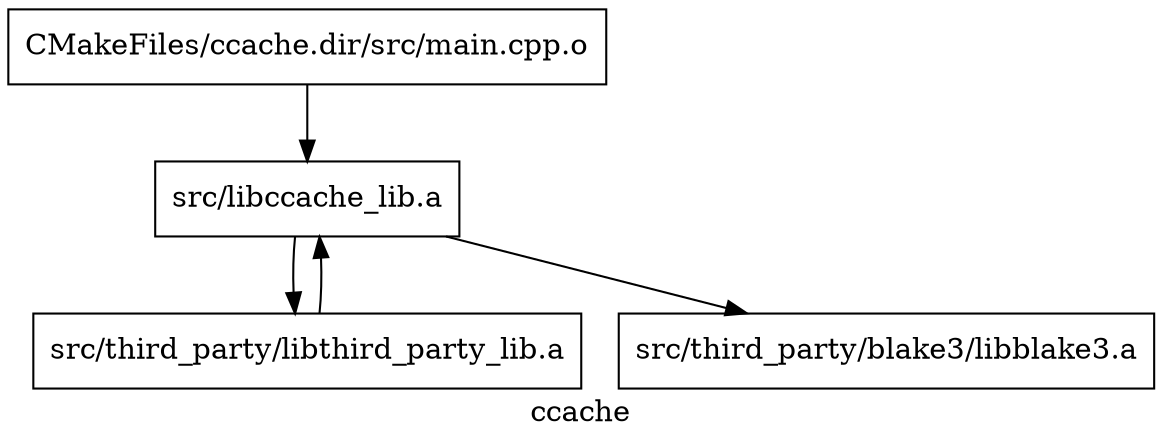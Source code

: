 digraph "ccache" {
	label="ccache";

	Node0x5595b9a71650 [shape=record,shape=record,label="{CMakeFiles/ccache.dir/src/main.cpp.o}"];
	Node0x5595b9a71650 -> Node0x5595b9a70e30;
	Node0x5595b9a70e30 [shape=record,shape=record,label="{src/libccache_lib.a}"];
	Node0x5595b9a70e30 -> Node0x5595b9a714b0;
	Node0x5595b9a70e30 -> Node0x5595b9a6e800;
	Node0x5595b9a714b0 [shape=record,shape=record,label="{src/third_party/libthird_party_lib.a}"];
	Node0x5595b9a714b0 -> Node0x5595b9a70e30;
	Node0x5595b9a6e800 [shape=record,shape=record,label="{src/third_party/blake3/libblake3.a}"];
}
